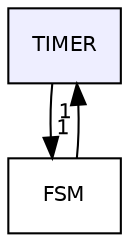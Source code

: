 digraph "TIMER" {
  compound=true
  node [ fontsize="10", fontname="Helvetica"];
  edge [ labelfontsize="10", labelfontname="Helvetica"];
  dir_f13d34a2797cd5258e5fc25f252f92a1 [shape=box, label="TIMER", style="filled", fillcolor="#eeeeff", pencolor="black", URL="dir_f13d34a2797cd5258e5fc25f252f92a1.html"];
  dir_ffa6bce6df141826c96ab6faab07a6f6 [shape=box label="FSM" URL="dir_ffa6bce6df141826c96ab6faab07a6f6.html"];
  dir_f13d34a2797cd5258e5fc25f252f92a1->dir_ffa6bce6df141826c96ab6faab07a6f6 [headlabel="1", labeldistance=1.5 headhref="dir_000009_000002.html"];
  dir_ffa6bce6df141826c96ab6faab07a6f6->dir_f13d34a2797cd5258e5fc25f252f92a1 [headlabel="1", labeldistance=1.5 headhref="dir_000002_000009.html"];
}
